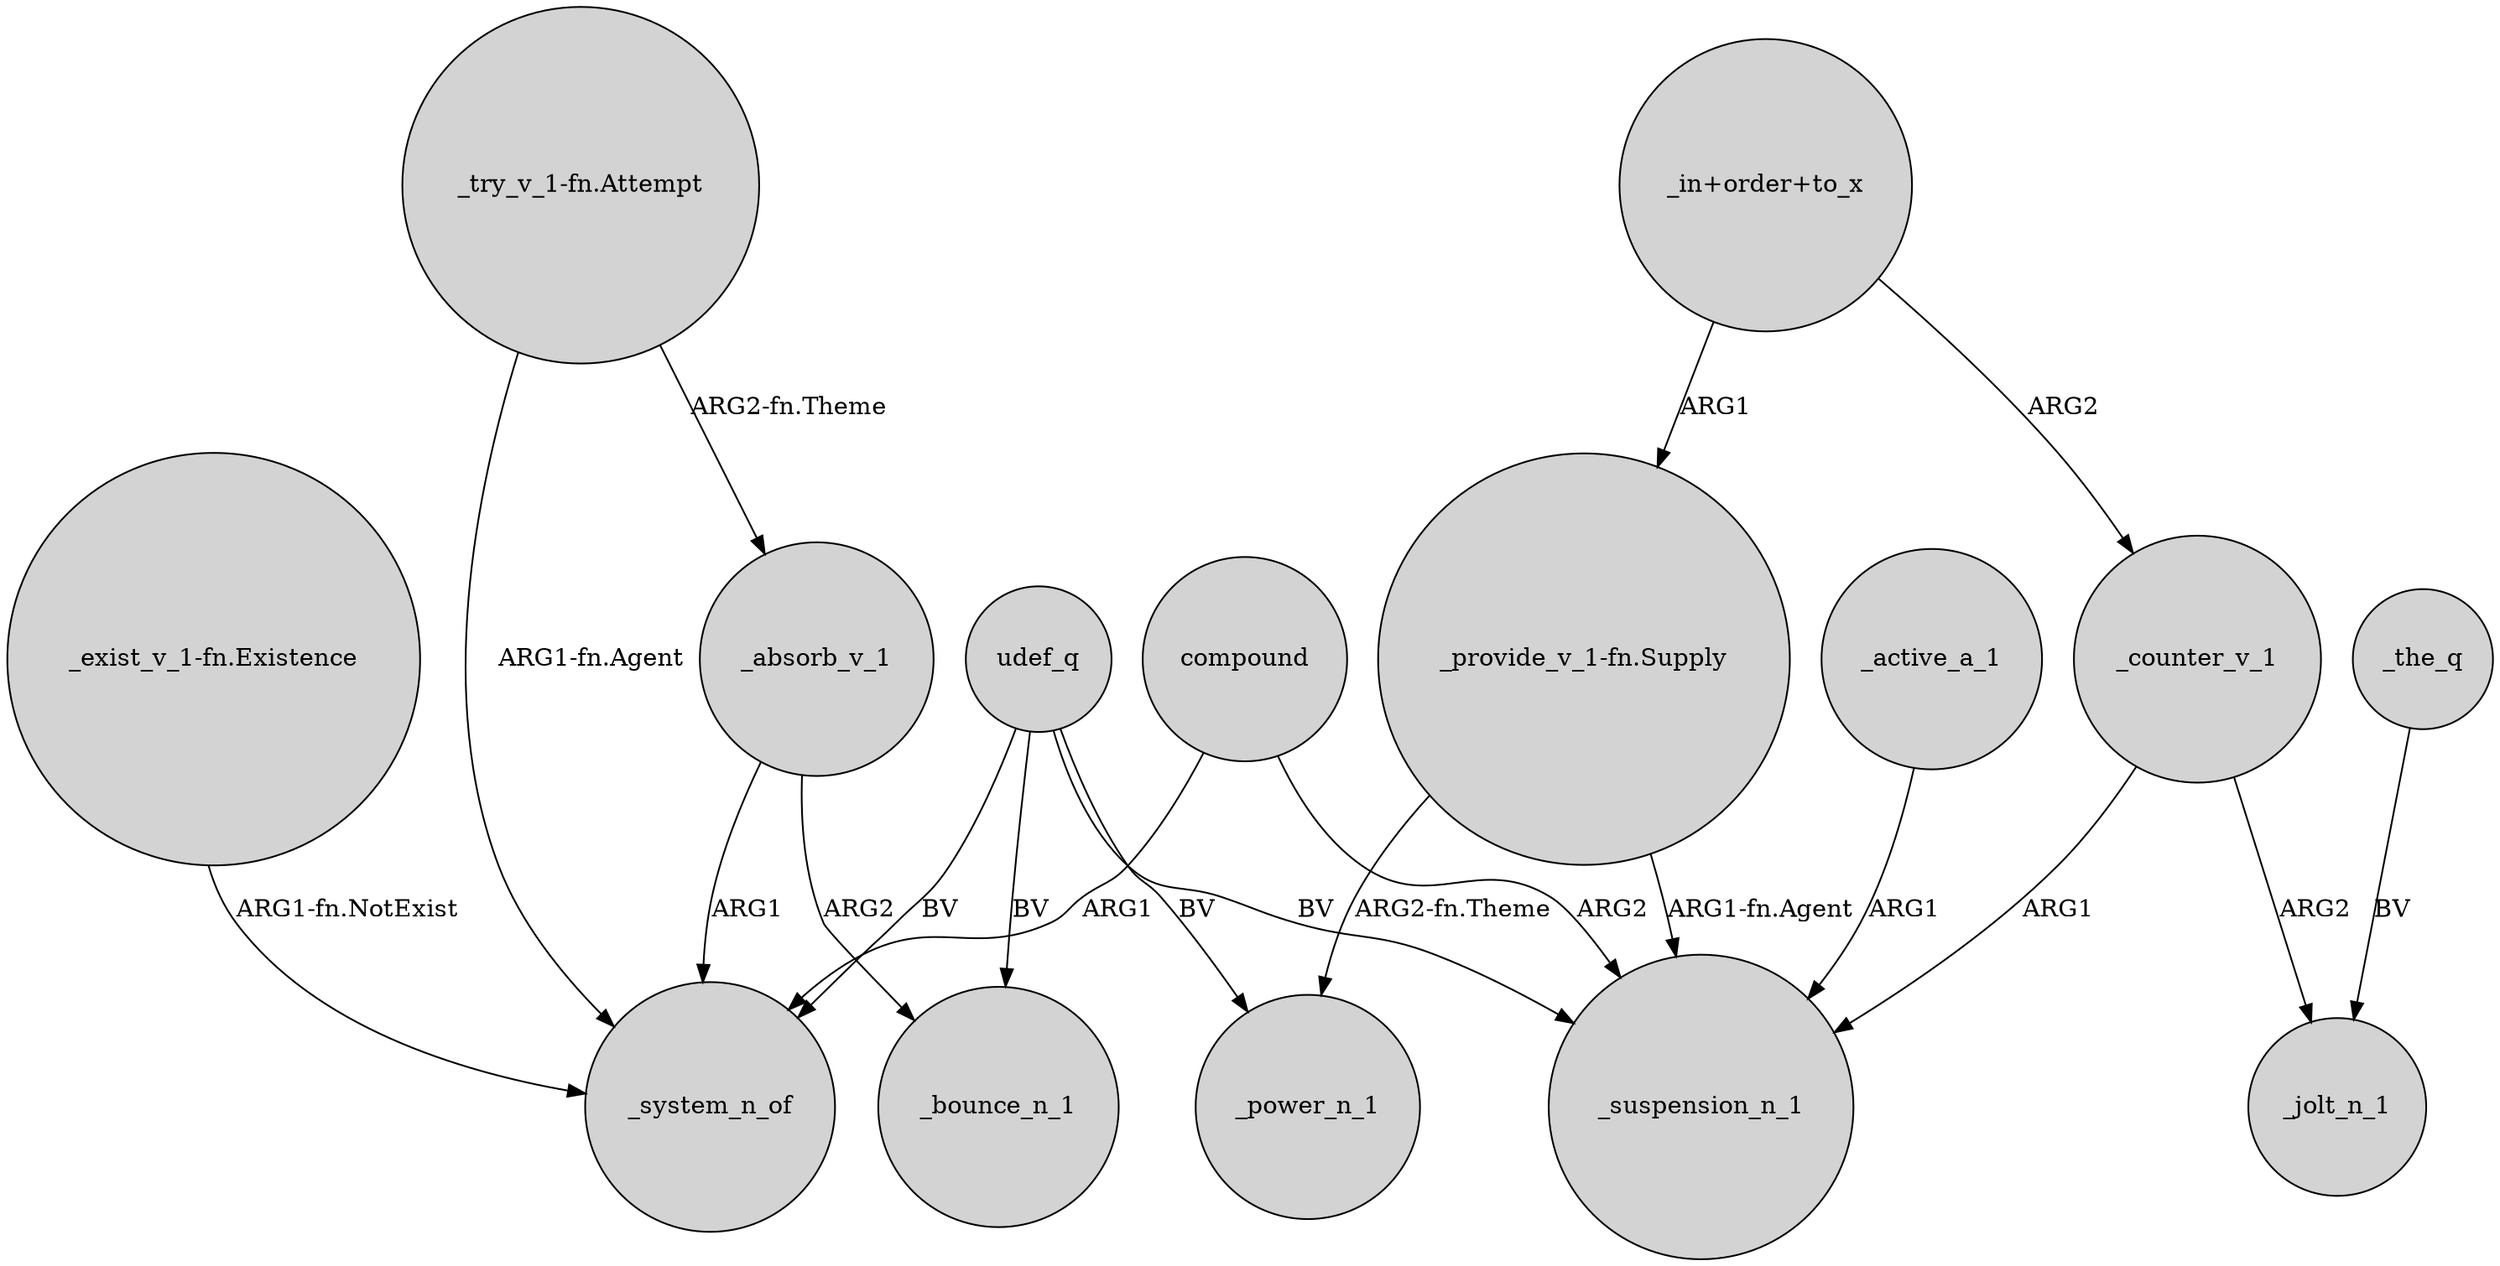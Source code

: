 digraph {
	node [shape=circle style=filled]
	_absorb_v_1 -> _bounce_n_1 [label=ARG2]
	_absorb_v_1 -> _system_n_of [label=ARG1]
	compound -> _suspension_n_1 [label=ARG2]
	_the_q -> _jolt_n_1 [label=BV]
	_counter_v_1 -> _jolt_n_1 [label=ARG2]
	compound -> _system_n_of [label=ARG1]
	_counter_v_1 -> _suspension_n_1 [label=ARG1]
	"_try_v_1-fn.Attempt" -> _absorb_v_1 [label="ARG2-fn.Theme"]
	udef_q -> _system_n_of [label=BV]
	"_in+order+to_x" -> "_provide_v_1-fn.Supply" [label=ARG1]
	"_provide_v_1-fn.Supply" -> _suspension_n_1 [label="ARG1-fn.Agent"]
	udef_q -> _suspension_n_1 [label=BV]
	"_provide_v_1-fn.Supply" -> _power_n_1 [label="ARG2-fn.Theme"]
	"_exist_v_1-fn.Existence" -> _system_n_of [label="ARG1-fn.NotExist"]
	"_try_v_1-fn.Attempt" -> _system_n_of [label="ARG1-fn.Agent"]
	_active_a_1 -> _suspension_n_1 [label=ARG1]
	udef_q -> _bounce_n_1 [label=BV]
	"_in+order+to_x" -> _counter_v_1 [label=ARG2]
	udef_q -> _power_n_1 [label=BV]
}
